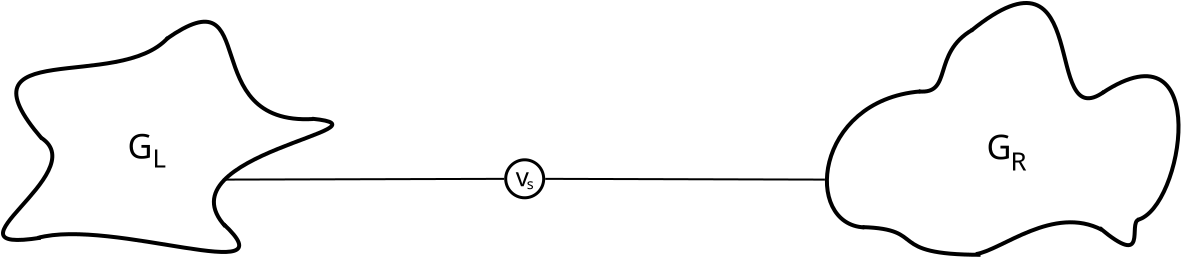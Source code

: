 <?xml version="1.0" encoding="UTF-8"?>
<dia:diagram xmlns:dia="http://www.lysator.liu.se/~alla/dia/">
  <dia:layer name="Background" visible="true" active="true">
    <dia:object type="Standard - Line" version="0" id="O0">
      <dia:attribute name="obj_pos">
        <dia:point val="40.019,4.04"/>
      </dia:attribute>
      <dia:attribute name="obj_bb">
        <dia:rectangle val="25.983,3.953;40.069,4.09"/>
      </dia:attribute>
      <dia:attribute name="conn_endpoints">
        <dia:point val="40.019,4.04"/>
        <dia:point val="26.034,4.003"/>
      </dia:attribute>
      <dia:attribute name="numcp">
        <dia:int val="1"/>
      </dia:attribute>
      <dia:attribute name="line_width">
        <dia:real val="0.1"/>
      </dia:attribute>
      <dia:connections>
        <dia:connection handle="1" to="O2" connection="8"/>
      </dia:connections>
    </dia:object>
    <dia:object type="Standard - Line" version="0" id="O1">
      <dia:attribute name="obj_pos">
        <dia:point val="9.918,4.04"/>
      </dia:attribute>
      <dia:attribute name="obj_bb">
        <dia:rectangle val="9.868,3.953;24.034,4.09"/>
      </dia:attribute>
      <dia:attribute name="conn_endpoints">
        <dia:point val="9.918,4.04"/>
        <dia:point val="23.984,4.003"/>
      </dia:attribute>
      <dia:attribute name="numcp">
        <dia:int val="1"/>
      </dia:attribute>
      <dia:attribute name="line_width">
        <dia:real val="0.1"/>
      </dia:attribute>
      <dia:connections>
        <dia:connection handle="1" to="O2" connection="8"/>
      </dia:connections>
    </dia:object>
    <dia:object type="Standard - Ellipse" version="0" id="O2">
      <dia:attribute name="obj_pos">
        <dia:point val="24.059,3.05"/>
      </dia:attribute>
      <dia:attribute name="obj_bb">
        <dia:rectangle val="23.984,2.975;26.034,5.025"/>
      </dia:attribute>
      <dia:attribute name="elem_corner">
        <dia:point val="24.059,3.05"/>
      </dia:attribute>
      <dia:attribute name="elem_width">
        <dia:real val="1.9"/>
      </dia:attribute>
      <dia:attribute name="elem_height">
        <dia:real val="1.9"/>
      </dia:attribute>
      <dia:attribute name="border_width">
        <dia:real val="0.15"/>
      </dia:attribute>
      <dia:attribute name="aspect">
        <dia:enum val="2"/>
      </dia:attribute>
    </dia:object>
    <dia:object type="Standard - BezierLine" version="0" id="O3">
      <dia:attribute name="obj_pos">
        <dia:point val="47.331,-3.403"/>
      </dia:attribute>
      <dia:attribute name="obj_bb">
        <dia:rectangle val="47.19,-4.89;54.12,0.073"/>
      </dia:attribute>
      <dia:attribute name="bez_points">
        <dia:point val="47.331,-3.403"/>
        <dia:point val="53.481,-8.403"/>
        <dia:point val="50.831,1.897"/>
        <dia:point val="53.981,-0.353"/>
      </dia:attribute>
      <dia:attribute name="corner_types">
        <dia:enum val="0"/>
        <dia:enum val="0"/>
      </dia:attribute>
      <dia:attribute name="line_width">
        <dia:real val="0.2"/>
      </dia:attribute>
    </dia:object>
    <dia:object type="Standard - BezierLine" version="0" id="O4">
      <dia:attribute name="obj_pos">
        <dia:point val="55.712,6.038"/>
      </dia:attribute>
      <dia:attribute name="obj_bb">
        <dia:rectangle val="53.609,5.914;55.836,7.418"/>
      </dia:attribute>
      <dia:attribute name="bez_points">
        <dia:point val="55.712,6.038"/>
        <dia:point val="55.15,6.2"/>
        <dia:point val="56.25,8.55"/>
        <dia:point val="53.75,6.45"/>
      </dia:attribute>
      <dia:attribute name="corner_types">
        <dia:enum val="0"/>
        <dia:enum val="0"/>
      </dia:attribute>
      <dia:attribute name="line_width">
        <dia:real val="0.2"/>
      </dia:attribute>
    </dia:object>
    <dia:object type="Standard - BezierLine" version="0" id="O5">
      <dia:attribute name="obj_pos">
        <dia:point val="53.875,6.556"/>
      </dia:attribute>
      <dia:attribute name="obj_bb">
        <dia:rectangle val="47.452,6.075;54.01,7.879"/>
      </dia:attribute>
      <dia:attribute name="bez_points">
        <dia:point val="53.875,6.556"/>
        <dia:point val="51.447,5.285"/>
        <dia:point val="48.84,7.585"/>
        <dia:point val="47.565,7.766"/>
      </dia:attribute>
      <dia:attribute name="corner_types">
        <dia:enum val="0"/>
        <dia:enum val="0"/>
      </dia:attribute>
      <dia:attribute name="line_width">
        <dia:real val="0.2"/>
      </dia:attribute>
    </dia:object>
    <dia:object type="Standard - BezierLine" version="0" id="O6">
      <dia:attribute name="obj_pos">
        <dia:point val="47.8,7.8"/>
      </dia:attribute>
      <dia:attribute name="obj_bb">
        <dia:rectangle val="41.794,6.313;47.9,7.9"/>
      </dia:attribute>
      <dia:attribute name="bez_points">
        <dia:point val="47.8,7.8"/>
        <dia:point val="42.941,7.797"/>
        <dia:point val="45.247,6.516"/>
        <dia:point val="41.897,6.416"/>
      </dia:attribute>
      <dia:attribute name="corner_types">
        <dia:enum val="0"/>
        <dia:enum val="0"/>
      </dia:attribute>
      <dia:attribute name="line_width">
        <dia:real val="0.2"/>
      </dia:attribute>
    </dia:object>
    <dia:object type="Standard - BezierLine" version="0" id="O7">
      <dia:attribute name="obj_pos">
        <dia:point val="44.712,-0.369"/>
      </dia:attribute>
      <dia:attribute name="obj_bb">
        <dia:rectangle val="44.603,-3.587;47.53,-0.26"/>
      </dia:attribute>
      <dia:attribute name="bez_points">
        <dia:point val="44.712,-0.369"/>
        <dia:point val="46.434,-0.206"/>
        <dia:point val="45.343,-2.262"/>
        <dia:point val="47.394,-3.45"/>
      </dia:attribute>
      <dia:attribute name="corner_types">
        <dia:enum val="0"/>
        <dia:enum val="0"/>
      </dia:attribute>
      <dia:attribute name="line_width">
        <dia:real val="0.2"/>
      </dia:attribute>
    </dia:object>
    <dia:object type="Standard - BezierLine" version="0" id="O8">
      <dia:attribute name="obj_pos">
        <dia:point val="41.993,6.431"/>
      </dia:attribute>
      <dia:attribute name="obj_bb">
        <dia:rectangle val="40.019,-0.477;44.901,6.535"/>
      </dia:attribute>
      <dia:attribute name="bez_points">
        <dia:point val="41.993,6.431"/>
        <dia:point val="38.939,6.3"/>
        <dia:point val="39.444,0.081"/>
        <dia:point val="44.794,-0.369"/>
      </dia:attribute>
      <dia:attribute name="corner_types">
        <dia:enum val="0"/>
        <dia:enum val="0"/>
      </dia:attribute>
      <dia:attribute name="line_width">
        <dia:real val="0.2"/>
      </dia:attribute>
    </dia:object>
    <dia:object type="Standard - BezierLine" version="0" id="O9">
      <dia:attribute name="obj_pos">
        <dia:point val="55.644,6.056"/>
      </dia:attribute>
      <dia:attribute name="obj_bb">
        <dia:rectangle val="53.755,-1.231;57.801,6.177"/>
      </dia:attribute>
      <dia:attribute name="bez_points">
        <dia:point val="55.644,6.056"/>
        <dia:point val="57.931,5.504"/>
        <dia:point val="59.423,-3.946"/>
        <dia:point val="53.894,-0.294"/>
      </dia:attribute>
      <dia:attribute name="corner_types">
        <dia:enum val="0"/>
        <dia:enum val="0"/>
      </dia:attribute>
      <dia:attribute name="line_width">
        <dia:real val="0.2"/>
      </dia:attribute>
    </dia:object>
    <dia:object type="Standard - BezierLine" version="0" id="O10">
      <dia:attribute name="obj_pos">
        <dia:point val="7.097,-2.99"/>
      </dia:attribute>
      <dia:attribute name="obj_bb">
        <dia:rectangle val="6.957,-3.955;14.552,1.121"/>
      </dia:attribute>
      <dia:attribute name="bez_points">
        <dia:point val="7.097,-2.99"/>
        <dia:point val="11.947,-6.39"/>
        <dia:point val="8.447,1.36"/>
        <dia:point val="14.447,1.01"/>
      </dia:attribute>
      <dia:attribute name="corner_types">
        <dia:enum val="0"/>
        <dia:enum val="0"/>
      </dia:attribute>
      <dia:attribute name="line_width">
        <dia:real val="0.2"/>
      </dia:attribute>
    </dia:object>
    <dia:object type="Standard - BezierLine" version="0" id="O11">
      <dia:attribute name="obj_pos">
        <dia:point val="0.872,1.997"/>
      </dia:attribute>
      <dia:attribute name="obj_bb">
        <dia:rectangle val="-0.512,-3.194;7.313,2.138"/>
      </dia:attribute>
      <dia:attribute name="bez_points">
        <dia:point val="0.872,1.997"/>
        <dia:point val="-3.566,-3.153"/>
        <dia:point val="4.728,-0.329"/>
        <dia:point val="7.172,-3.053"/>
      </dia:attribute>
      <dia:attribute name="corner_types">
        <dia:enum val="0"/>
        <dia:enum val="0"/>
      </dia:attribute>
      <dia:attribute name="line_width">
        <dia:real val="0.2"/>
      </dia:attribute>
    </dia:object>
    <dia:object type="Standard - BezierLine" version="0" id="O12">
      <dia:attribute name="obj_pos">
        <dia:point val="14.384,0.997"/>
      </dia:attribute>
      <dia:attribute name="obj_bb">
        <dia:rectangle val="9.369,0.888;15.489,6.526"/>
      </dia:attribute>
      <dia:attribute name="bez_points">
        <dia:point val="14.384,0.997"/>
        <dia:point val="18.859,1.447"/>
        <dia:point val="6.747,2.785"/>
        <dia:point val="10.047,6.385"/>
      </dia:attribute>
      <dia:attribute name="corner_types">
        <dia:enum val="0"/>
        <dia:enum val="0"/>
      </dia:attribute>
      <dia:attribute name="line_width">
        <dia:real val="0.2"/>
      </dia:attribute>
    </dia:object>
    <dia:object type="Standard - BezierLine" version="0" id="O13">
      <dia:attribute name="obj_pos">
        <dia:point val="9.947,6.26"/>
      </dia:attribute>
      <dia:attribute name="obj_bb">
        <dia:rectangle val="0.524,6.118;10.833,7.758"/>
      </dia:attribute>
      <dia:attribute name="bez_points">
        <dia:point val="9.947,6.26"/>
        <dia:point val="13.447,9.51"/>
        <dia:point val="4.347,5.935"/>
        <dia:point val="0.647,6.96"/>
      </dia:attribute>
      <dia:attribute name="corner_types">
        <dia:enum val="0"/>
        <dia:enum val="0"/>
      </dia:attribute>
      <dia:attribute name="line_width">
        <dia:real val="0.2"/>
      </dia:attribute>
    </dia:object>
    <dia:object type="Standard - BezierLine" version="0" id="O14">
      <dia:attribute name="obj_pos">
        <dia:point val="0.847,1.96"/>
      </dia:attribute>
      <dia:attribute name="obj_bb">
        <dia:rectangle val="-1.176,1.821;1.491,7.159"/>
      </dia:attribute>
      <dia:attribute name="bez_points">
        <dia:point val="0.847,1.96"/>
        <dia:point val="3.472,3.697"/>
        <dia:point val="-4.541,7.785"/>
        <dia:point val="0.809,6.947"/>
      </dia:attribute>
      <dia:attribute name="corner_types">
        <dia:enum val="0"/>
        <dia:enum val="0"/>
      </dia:attribute>
      <dia:attribute name="line_width">
        <dia:real val="0.2"/>
      </dia:attribute>
    </dia:object>
    <dia:object type="Standard - Text" version="1" id="O15">
      <dia:attribute name="obj_pos">
        <dia:point val="5.15,3"/>
      </dia:attribute>
      <dia:attribute name="obj_bb">
        <dia:rectangle val="5.15,1.41;6.478,3.405"/>
      </dia:attribute>
      <dia:attribute name="text">
        <dia:composite type="text">
          <dia:attribute name="string">
            <dia:string>#G#</dia:string>
          </dia:attribute>
          <dia:attribute name="font">
            <dia:font family="sans" style="0" name="Helvetica"/>
          </dia:attribute>
          <dia:attribute name="height">
            <dia:real val="2.141"/>
          </dia:attribute>
          <dia:attribute name="pos">
            <dia:point val="5.15,3"/>
          </dia:attribute>
          <dia:attribute name="color">
            <dia:color val="#000000"/>
          </dia:attribute>
          <dia:attribute name="alignment">
            <dia:enum val="0"/>
          </dia:attribute>
        </dia:composite>
      </dia:attribute>
      <dia:attribute name="valign">
        <dia:enum val="3"/>
      </dia:attribute>
    </dia:object>
    <dia:object type="Standard - Text" version="1" id="O16">
      <dia:attribute name="obj_pos">
        <dia:point val="48.105,3.03"/>
      </dia:attribute>
      <dia:attribute name="obj_bb">
        <dia:rectangle val="48.105,1.44;49.432,3.435"/>
      </dia:attribute>
      <dia:attribute name="text">
        <dia:composite type="text">
          <dia:attribute name="string">
            <dia:string>#G#</dia:string>
          </dia:attribute>
          <dia:attribute name="font">
            <dia:font family="sans" style="0" name="Helvetica"/>
          </dia:attribute>
          <dia:attribute name="height">
            <dia:real val="2.141"/>
          </dia:attribute>
          <dia:attribute name="pos">
            <dia:point val="48.105,3.03"/>
          </dia:attribute>
          <dia:attribute name="color">
            <dia:color val="#000000"/>
          </dia:attribute>
          <dia:attribute name="alignment">
            <dia:enum val="0"/>
          </dia:attribute>
        </dia:composite>
      </dia:attribute>
      <dia:attribute name="valign">
        <dia:enum val="3"/>
      </dia:attribute>
    </dia:object>
    <dia:object type="Standard - Text" version="1" id="O17">
      <dia:attribute name="obj_pos">
        <dia:point val="6.405,3.43"/>
      </dia:attribute>
      <dia:attribute name="obj_bb">
        <dia:rectangle val="6.405,2.232;7.122,3.735"/>
      </dia:attribute>
      <dia:attribute name="text">
        <dia:composite type="text">
          <dia:attribute name="string">
            <dia:string>#L#</dia:string>
          </dia:attribute>
          <dia:attribute name="font">
            <dia:font family="sans" style="0" name="Helvetica"/>
          </dia:attribute>
          <dia:attribute name="height">
            <dia:real val="1.611"/>
          </dia:attribute>
          <dia:attribute name="pos">
            <dia:point val="6.405,3.43"/>
          </dia:attribute>
          <dia:attribute name="color">
            <dia:color val="#000000"/>
          </dia:attribute>
          <dia:attribute name="alignment">
            <dia:enum val="0"/>
          </dia:attribute>
        </dia:composite>
      </dia:attribute>
      <dia:attribute name="valign">
        <dia:enum val="3"/>
      </dia:attribute>
    </dia:object>
    <dia:object type="Standard - Text" version="1" id="O18">
      <dia:attribute name="obj_pos">
        <dia:point val="49.305,3.587"/>
      </dia:attribute>
      <dia:attribute name="obj_bb">
        <dia:rectangle val="49.305,2.39;50.2,3.893"/>
      </dia:attribute>
      <dia:attribute name="text">
        <dia:composite type="text">
          <dia:attribute name="string">
            <dia:string>#R#</dia:string>
          </dia:attribute>
          <dia:attribute name="font">
            <dia:font family="sans" style="0" name="Helvetica"/>
          </dia:attribute>
          <dia:attribute name="height">
            <dia:real val="1.611"/>
          </dia:attribute>
          <dia:attribute name="pos">
            <dia:point val="49.305,3.587"/>
          </dia:attribute>
          <dia:attribute name="color">
            <dia:color val="#000000"/>
          </dia:attribute>
          <dia:attribute name="alignment">
            <dia:enum val="0"/>
          </dia:attribute>
        </dia:composite>
      </dia:attribute>
      <dia:attribute name="valign">
        <dia:enum val="3"/>
      </dia:attribute>
    </dia:object>
    <dia:object type="Standard - Text" version="1" id="O19">
      <dia:attribute name="obj_pos">
        <dia:point val="24.56,4.378"/>
      </dia:attribute>
      <dia:attribute name="obj_bb">
        <dia:rectangle val="24.56,3.18;25.323,4.683"/>
      </dia:attribute>
      <dia:attribute name="text">
        <dia:composite type="text">
          <dia:attribute name="string">
            <dia:string>#v#</dia:string>
          </dia:attribute>
          <dia:attribute name="font">
            <dia:font family="sans" style="0" name="Helvetica"/>
          </dia:attribute>
          <dia:attribute name="height">
            <dia:real val="1.611"/>
          </dia:attribute>
          <dia:attribute name="pos">
            <dia:point val="24.56,4.378"/>
          </dia:attribute>
          <dia:attribute name="color">
            <dia:color val="#000000"/>
          </dia:attribute>
          <dia:attribute name="alignment">
            <dia:enum val="0"/>
          </dia:attribute>
        </dia:composite>
      </dia:attribute>
      <dia:attribute name="valign">
        <dia:enum val="3"/>
      </dia:attribute>
    </dia:object>
    <dia:object type="Standard - Text" version="1" id="O20">
      <dia:attribute name="obj_pos">
        <dia:point val="25.115,4.518"/>
      </dia:attribute>
      <dia:attribute name="obj_bb">
        <dia:rectangle val="25.115,3.842;25.492,4.69"/>
      </dia:attribute>
      <dia:attribute name="text">
        <dia:composite type="text">
          <dia:attribute name="string">
            <dia:string>#s#</dia:string>
          </dia:attribute>
          <dia:attribute name="font">
            <dia:font family="sans" style="0" name="Helvetica"/>
          </dia:attribute>
          <dia:attribute name="height">
            <dia:real val="0.906"/>
          </dia:attribute>
          <dia:attribute name="pos">
            <dia:point val="25.115,4.518"/>
          </dia:attribute>
          <dia:attribute name="color">
            <dia:color val="#000000"/>
          </dia:attribute>
          <dia:attribute name="alignment">
            <dia:enum val="0"/>
          </dia:attribute>
        </dia:composite>
      </dia:attribute>
      <dia:attribute name="valign">
        <dia:enum val="3"/>
      </dia:attribute>
    </dia:object>
  </dia:layer>
</dia:diagram>
